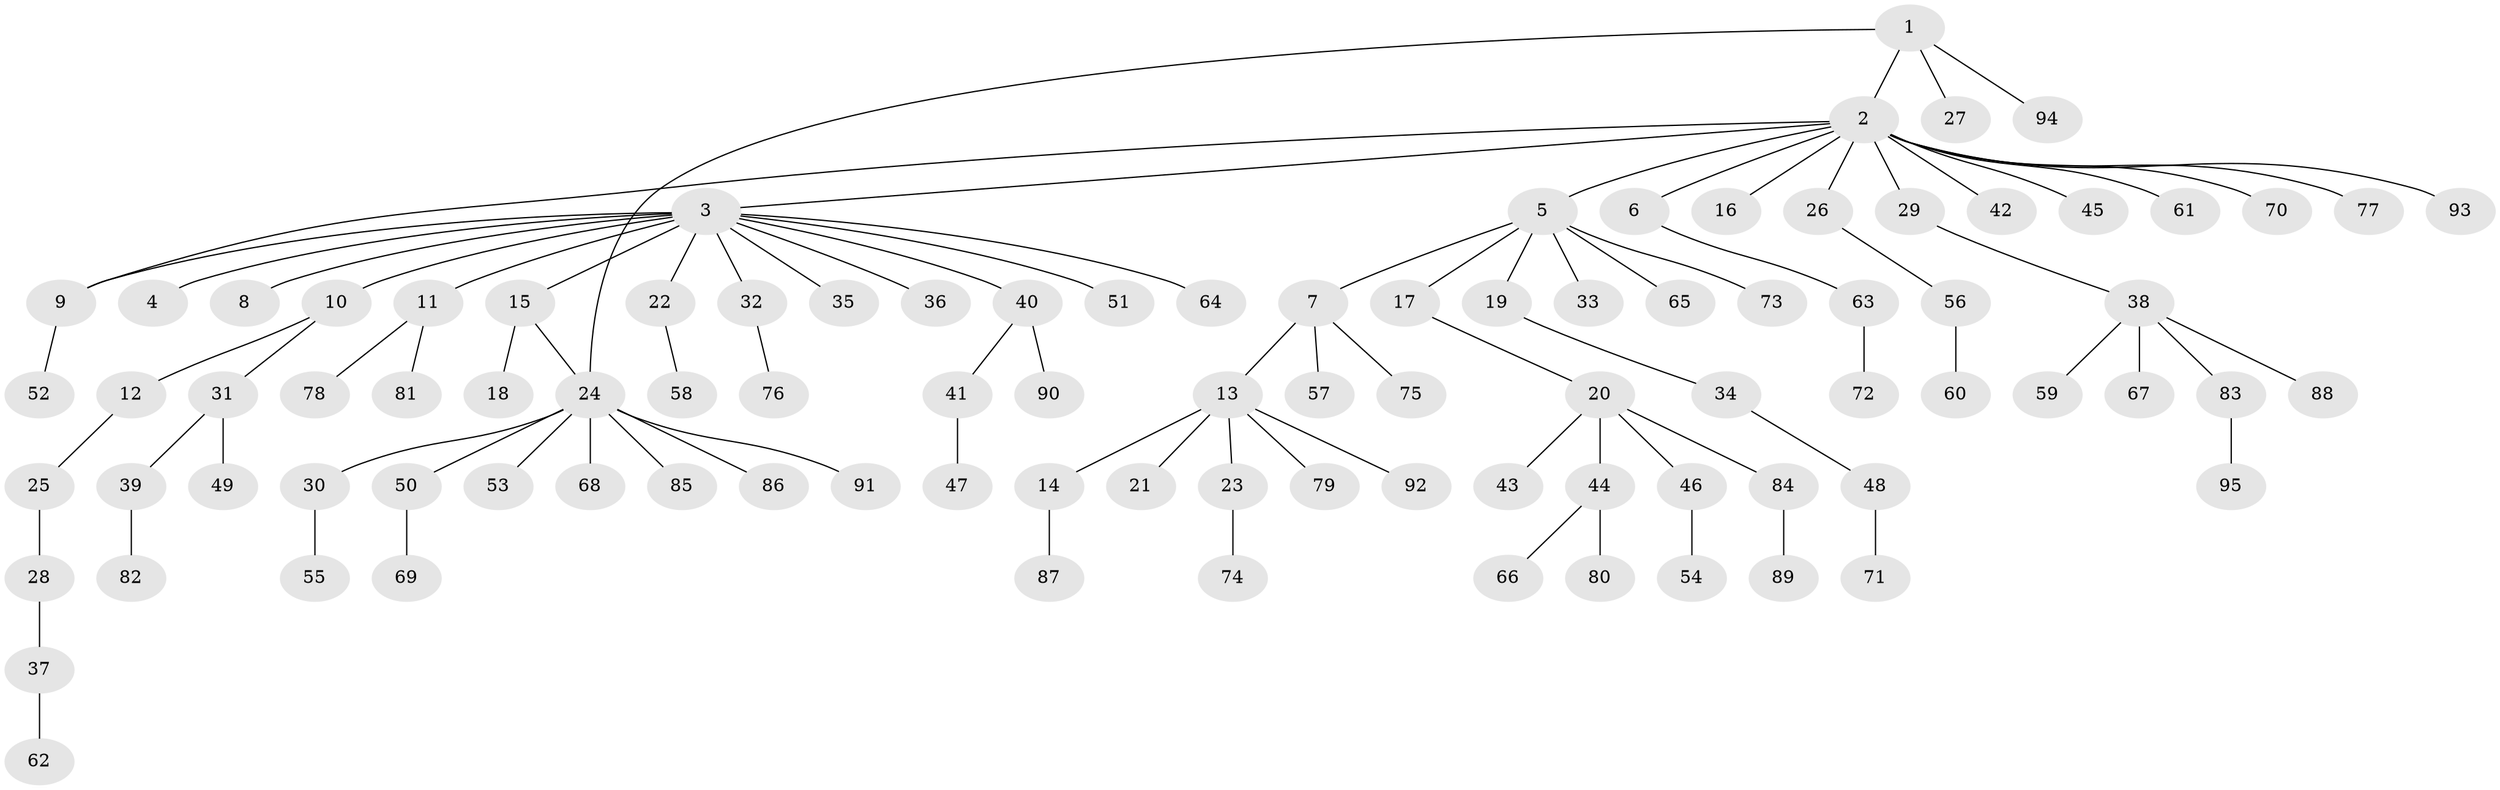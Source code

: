 // coarse degree distribution, {12: 0.02127659574468085, 1: 0.8723404255319149, 22: 0.02127659574468085, 9: 0.02127659574468085, 2: 0.0425531914893617, 4: 0.02127659574468085}
// Generated by graph-tools (version 1.1) at 2025/50/03/04/25 21:50:36]
// undirected, 95 vertices, 96 edges
graph export_dot {
graph [start="1"]
  node [color=gray90,style=filled];
  1;
  2;
  3;
  4;
  5;
  6;
  7;
  8;
  9;
  10;
  11;
  12;
  13;
  14;
  15;
  16;
  17;
  18;
  19;
  20;
  21;
  22;
  23;
  24;
  25;
  26;
  27;
  28;
  29;
  30;
  31;
  32;
  33;
  34;
  35;
  36;
  37;
  38;
  39;
  40;
  41;
  42;
  43;
  44;
  45;
  46;
  47;
  48;
  49;
  50;
  51;
  52;
  53;
  54;
  55;
  56;
  57;
  58;
  59;
  60;
  61;
  62;
  63;
  64;
  65;
  66;
  67;
  68;
  69;
  70;
  71;
  72;
  73;
  74;
  75;
  76;
  77;
  78;
  79;
  80;
  81;
  82;
  83;
  84;
  85;
  86;
  87;
  88;
  89;
  90;
  91;
  92;
  93;
  94;
  95;
  1 -- 2;
  1 -- 24;
  1 -- 27;
  1 -- 94;
  2 -- 3;
  2 -- 5;
  2 -- 6;
  2 -- 9;
  2 -- 16;
  2 -- 26;
  2 -- 29;
  2 -- 42;
  2 -- 45;
  2 -- 61;
  2 -- 70;
  2 -- 77;
  2 -- 93;
  3 -- 4;
  3 -- 8;
  3 -- 9;
  3 -- 10;
  3 -- 11;
  3 -- 15;
  3 -- 22;
  3 -- 32;
  3 -- 35;
  3 -- 36;
  3 -- 40;
  3 -- 51;
  3 -- 64;
  5 -- 7;
  5 -- 17;
  5 -- 19;
  5 -- 33;
  5 -- 65;
  5 -- 73;
  6 -- 63;
  7 -- 13;
  7 -- 57;
  7 -- 75;
  9 -- 52;
  10 -- 12;
  10 -- 31;
  11 -- 78;
  11 -- 81;
  12 -- 25;
  13 -- 14;
  13 -- 21;
  13 -- 23;
  13 -- 79;
  13 -- 92;
  14 -- 87;
  15 -- 18;
  15 -- 24;
  17 -- 20;
  19 -- 34;
  20 -- 43;
  20 -- 44;
  20 -- 46;
  20 -- 84;
  22 -- 58;
  23 -- 74;
  24 -- 30;
  24 -- 50;
  24 -- 53;
  24 -- 68;
  24 -- 85;
  24 -- 86;
  24 -- 91;
  25 -- 28;
  26 -- 56;
  28 -- 37;
  29 -- 38;
  30 -- 55;
  31 -- 39;
  31 -- 49;
  32 -- 76;
  34 -- 48;
  37 -- 62;
  38 -- 59;
  38 -- 67;
  38 -- 83;
  38 -- 88;
  39 -- 82;
  40 -- 41;
  40 -- 90;
  41 -- 47;
  44 -- 66;
  44 -- 80;
  46 -- 54;
  48 -- 71;
  50 -- 69;
  56 -- 60;
  63 -- 72;
  83 -- 95;
  84 -- 89;
}
